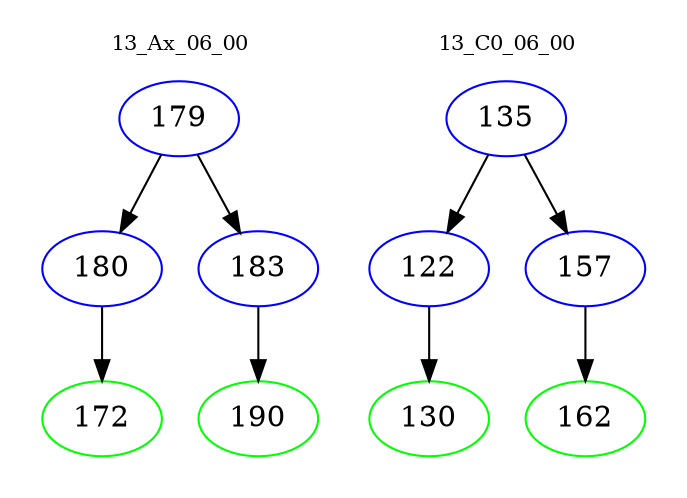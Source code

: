 digraph{
subgraph cluster_0 {
color = white
label = "13_Ax_06_00";
fontsize=10;
T0_179 [label="179", color="blue"]
T0_179 -> T0_180 [color="black"]
T0_180 [label="180", color="blue"]
T0_180 -> T0_172 [color="black"]
T0_172 [label="172", color="green"]
T0_179 -> T0_183 [color="black"]
T0_183 [label="183", color="blue"]
T0_183 -> T0_190 [color="black"]
T0_190 [label="190", color="green"]
}
subgraph cluster_1 {
color = white
label = "13_C0_06_00";
fontsize=10;
T1_135 [label="135", color="blue"]
T1_135 -> T1_122 [color="black"]
T1_122 [label="122", color="blue"]
T1_122 -> T1_130 [color="black"]
T1_130 [label="130", color="green"]
T1_135 -> T1_157 [color="black"]
T1_157 [label="157", color="blue"]
T1_157 -> T1_162 [color="black"]
T1_162 [label="162", color="green"]
}
}

